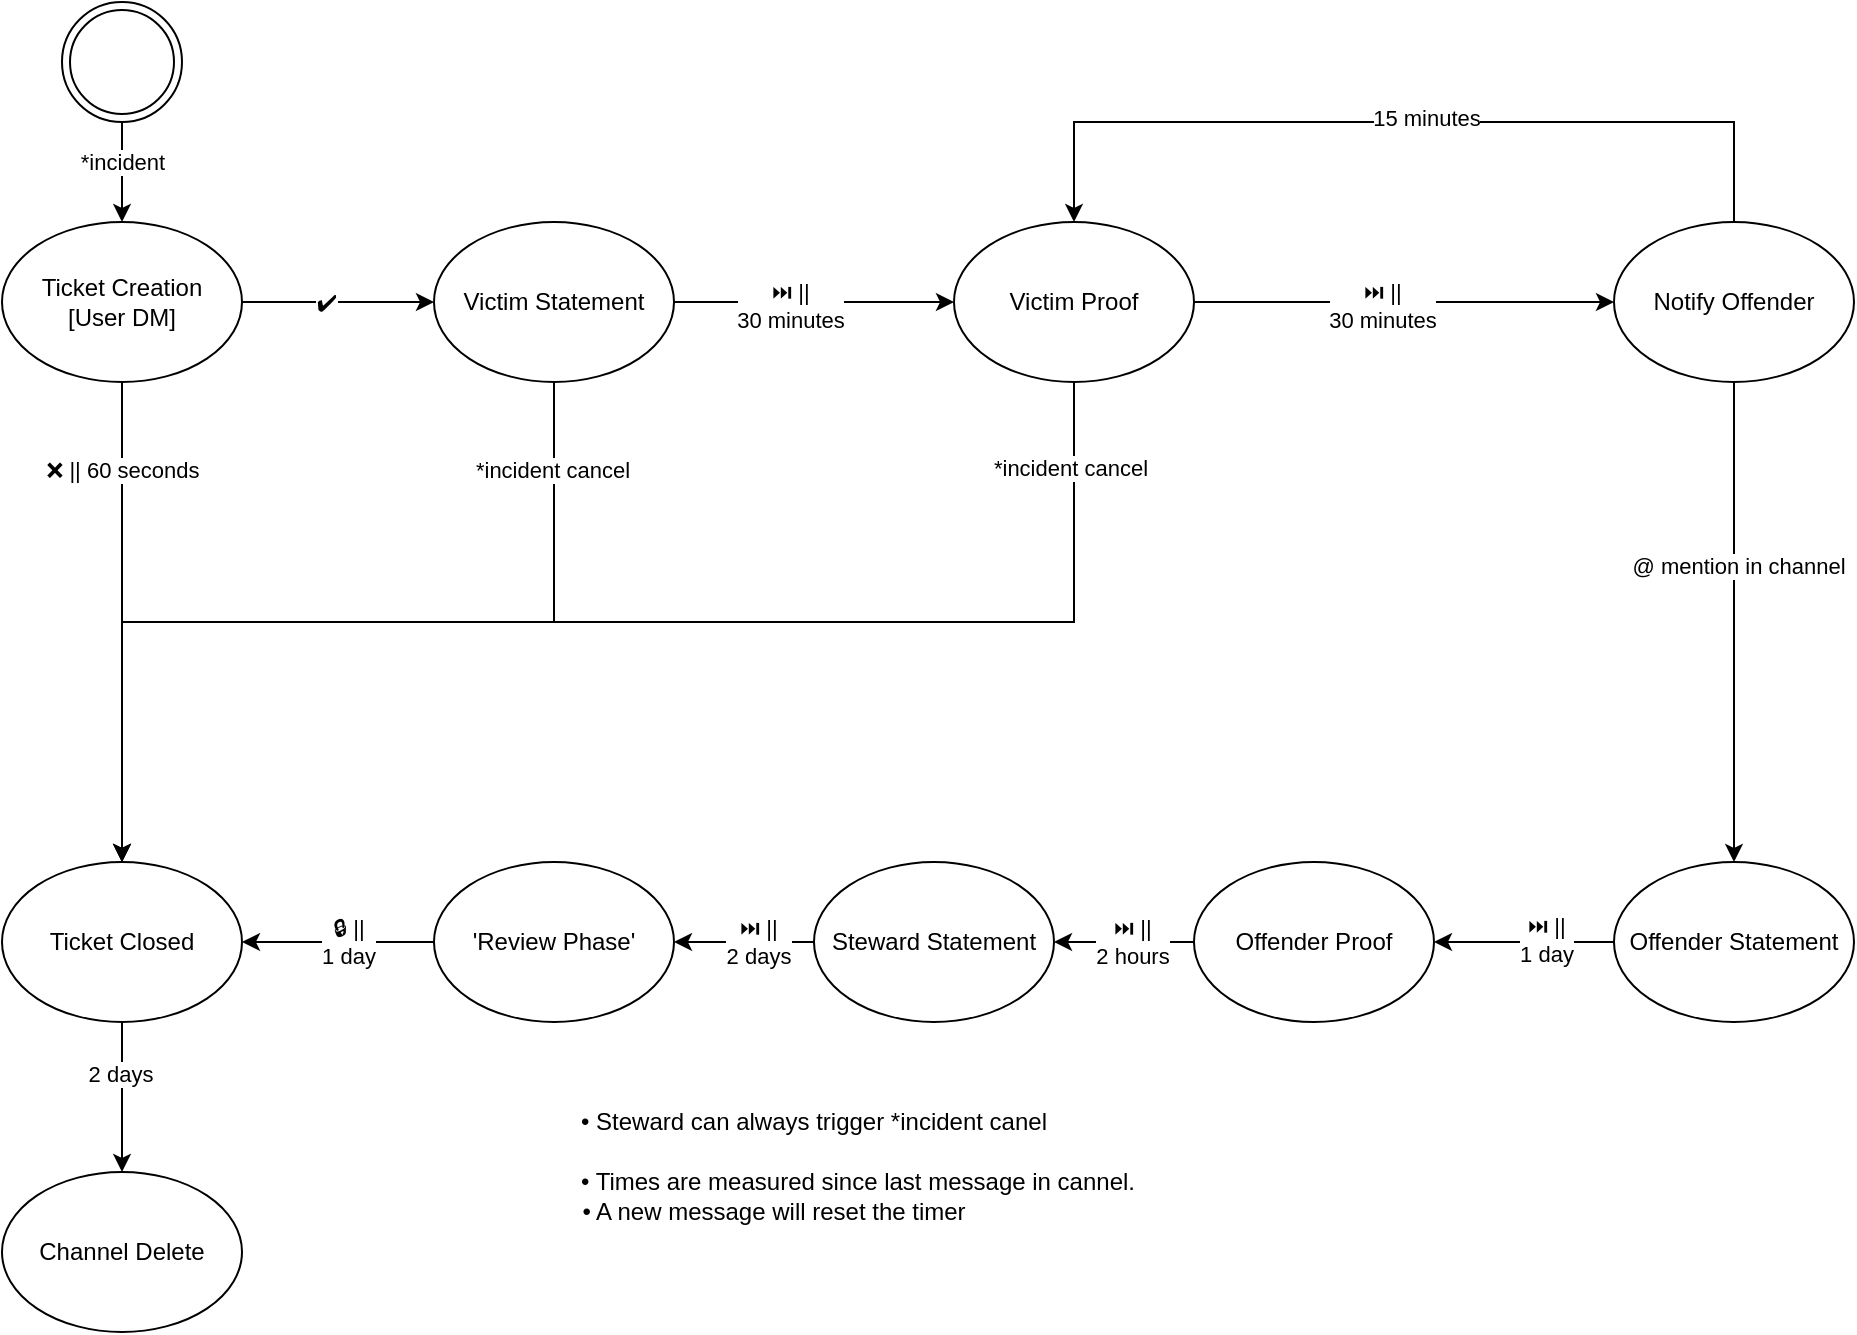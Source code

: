 <mxfile version="13.9.9" type="device"><diagram id="prtHgNgQTEPvFCAcTncT" name="Page-1"><mxGraphModel dx="1422" dy="822" grid="1" gridSize="10" guides="1" tooltips="1" connect="1" arrows="1" fold="1" page="1" pageScale="1" pageWidth="827" pageHeight="1169" math="0" shadow="0"><root><mxCell id="0"/><mxCell id="1" parent="0"/><mxCell id="_psoJqtIm8-eyCLjbMSt-3" style="edgeStyle=orthogonalEdgeStyle;rounded=0;orthogonalLoop=1;jettySize=auto;html=1;entryX=0.5;entryY=0;entryDx=0;entryDy=0;" edge="1" parent="1" source="_psoJqtIm8-eyCLjbMSt-1" target="_psoJqtIm8-eyCLjbMSt-18"><mxGeometry relative="1" as="geometry"><Array as="points"/></mxGeometry></mxCell><mxCell id="_psoJqtIm8-eyCLjbMSt-4" value="❌ || 60 seconds" style="edgeLabel;html=1;align=center;verticalAlign=middle;resizable=0;points=[];" vertex="1" connectable="0" parent="_psoJqtIm8-eyCLjbMSt-3"><mxGeometry x="-0.277" y="-2" relative="1" as="geometry"><mxPoint x="2" y="-43.43" as="offset"/></mxGeometry></mxCell><mxCell id="_psoJqtIm8-eyCLjbMSt-6" style="edgeStyle=orthogonalEdgeStyle;rounded=0;orthogonalLoop=1;jettySize=auto;html=1;entryX=0;entryY=0.5;entryDx=0;entryDy=0;" edge="1" parent="1" source="_psoJqtIm8-eyCLjbMSt-1" target="_psoJqtIm8-eyCLjbMSt-5"><mxGeometry relative="1" as="geometry"/></mxCell><mxCell id="_psoJqtIm8-eyCLjbMSt-7" value="✔️" style="edgeLabel;html=1;align=center;verticalAlign=middle;resizable=0;points=[];" vertex="1" connectable="0" parent="_psoJqtIm8-eyCLjbMSt-6"><mxGeometry x="0.265" y="2" relative="1" as="geometry"><mxPoint x="-18.57" y="2" as="offset"/></mxGeometry></mxCell><mxCell id="_psoJqtIm8-eyCLjbMSt-1" value="Ticket Creation&lt;br&gt;[User DM]" style="ellipse;whiteSpace=wrap;html=1;" vertex="1" parent="1"><mxGeometry x="54" y="110" width="120" height="80" as="geometry"/></mxCell><mxCell id="_psoJqtIm8-eyCLjbMSt-10" style="edgeStyle=orthogonalEdgeStyle;rounded=0;orthogonalLoop=1;jettySize=auto;html=1;entryX=0;entryY=0.5;entryDx=0;entryDy=0;" edge="1" parent="1" source="_psoJqtIm8-eyCLjbMSt-5" target="_psoJqtIm8-eyCLjbMSt-8"><mxGeometry relative="1" as="geometry"/></mxCell><mxCell id="_psoJqtIm8-eyCLjbMSt-11" value="⏭️ ||&lt;br&gt;30 minutes&lt;br&gt;" style="edgeLabel;html=1;align=center;verticalAlign=middle;resizable=0;points=[];" vertex="1" connectable="0" parent="_psoJqtIm8-eyCLjbMSt-10"><mxGeometry x="-0.181" y="-2" relative="1" as="geometry"><mxPoint as="offset"/></mxGeometry></mxCell><mxCell id="_psoJqtIm8-eyCLjbMSt-40" style="edgeStyle=orthogonalEdgeStyle;rounded=0;orthogonalLoop=1;jettySize=auto;html=1;entryX=0.5;entryY=0;entryDx=0;entryDy=0;" edge="1" parent="1" source="_psoJqtIm8-eyCLjbMSt-5" target="_psoJqtIm8-eyCLjbMSt-18"><mxGeometry relative="1" as="geometry"><Array as="points"><mxPoint x="330" y="310"/><mxPoint x="114" y="310"/></Array></mxGeometry></mxCell><mxCell id="_psoJqtIm8-eyCLjbMSt-42" value="*incident cancel" style="edgeLabel;html=1;align=center;verticalAlign=middle;resizable=0;points=[];" vertex="1" connectable="0" parent="_psoJqtIm8-eyCLjbMSt-40"><mxGeometry x="-0.806" y="-1" relative="1" as="geometry"><mxPoint as="offset"/></mxGeometry></mxCell><mxCell id="_psoJqtIm8-eyCLjbMSt-5" value="Victim Statement" style="ellipse;whiteSpace=wrap;html=1;" vertex="1" parent="1"><mxGeometry x="270" y="110" width="120" height="80" as="geometry"/></mxCell><mxCell id="_psoJqtIm8-eyCLjbMSt-13" style="edgeStyle=orthogonalEdgeStyle;rounded=0;orthogonalLoop=1;jettySize=auto;html=1;" edge="1" parent="1" source="_psoJqtIm8-eyCLjbMSt-8" target="_psoJqtIm8-eyCLjbMSt-12"><mxGeometry relative="1" as="geometry"/></mxCell><mxCell id="_psoJqtIm8-eyCLjbMSt-14" value="⏭️ ||&lt;br&gt;30 minutes" style="edgeLabel;html=1;align=center;verticalAlign=middle;resizable=0;points=[];" vertex="1" connectable="0" parent="_psoJqtIm8-eyCLjbMSt-13"><mxGeometry x="-0.107" y="-2" relative="1" as="geometry"><mxPoint as="offset"/></mxGeometry></mxCell><mxCell id="_psoJqtIm8-eyCLjbMSt-41" style="edgeStyle=orthogonalEdgeStyle;rounded=0;orthogonalLoop=1;jettySize=auto;html=1;entryX=0.5;entryY=0;entryDx=0;entryDy=0;" edge="1" parent="1" source="_psoJqtIm8-eyCLjbMSt-8" target="_psoJqtIm8-eyCLjbMSt-18"><mxGeometry relative="1" as="geometry"><Array as="points"><mxPoint x="590" y="310"/><mxPoint x="114" y="310"/></Array></mxGeometry></mxCell><mxCell id="_psoJqtIm8-eyCLjbMSt-43" value="*incident cancel" style="edgeLabel;html=1;align=center;verticalAlign=middle;resizable=0;points=[];" vertex="1" connectable="0" parent="_psoJqtIm8-eyCLjbMSt-41"><mxGeometry x="-0.881" y="-2" relative="1" as="geometry"><mxPoint as="offset"/></mxGeometry></mxCell><mxCell id="_psoJqtIm8-eyCLjbMSt-8" value="Victim Proof" style="ellipse;whiteSpace=wrap;html=1;" vertex="1" parent="1"><mxGeometry x="530" y="110" width="120" height="80" as="geometry"/></mxCell><mxCell id="_psoJqtIm8-eyCLjbMSt-20" style="edgeStyle=orthogonalEdgeStyle;rounded=0;orthogonalLoop=1;jettySize=auto;html=1;entryX=0.5;entryY=0;entryDx=0;entryDy=0;" edge="1" parent="1" source="_psoJqtIm8-eyCLjbMSt-12" target="_psoJqtIm8-eyCLjbMSt-15"><mxGeometry relative="1" as="geometry"/></mxCell><mxCell id="_psoJqtIm8-eyCLjbMSt-26" value="@ mention in channel" style="edgeLabel;html=1;align=center;verticalAlign=middle;resizable=0;points=[];" vertex="1" connectable="0" parent="_psoJqtIm8-eyCLjbMSt-20"><mxGeometry x="-0.237" y="2" relative="1" as="geometry"><mxPoint as="offset"/></mxGeometry></mxCell><mxCell id="_psoJqtIm8-eyCLjbMSt-47" style="edgeStyle=orthogonalEdgeStyle;rounded=0;orthogonalLoop=1;jettySize=auto;html=1;entryX=0.5;entryY=0;entryDx=0;entryDy=0;" edge="1" parent="1" source="_psoJqtIm8-eyCLjbMSt-12" target="_psoJqtIm8-eyCLjbMSt-8"><mxGeometry relative="1" as="geometry"><Array as="points"><mxPoint x="920" y="60"/><mxPoint x="590" y="60"/></Array></mxGeometry></mxCell><mxCell id="_psoJqtIm8-eyCLjbMSt-48" value="15 minutes" style="edgeLabel;html=1;align=center;verticalAlign=middle;resizable=0;points=[];" vertex="1" connectable="0" parent="_psoJqtIm8-eyCLjbMSt-47"><mxGeometry x="-0.048" y="-2" relative="1" as="geometry"><mxPoint as="offset"/></mxGeometry></mxCell><mxCell id="_psoJqtIm8-eyCLjbMSt-12" value="Notify Offender" style="ellipse;whiteSpace=wrap;html=1;" vertex="1" parent="1"><mxGeometry x="860" y="110" width="120" height="80" as="geometry"/></mxCell><mxCell id="_psoJqtIm8-eyCLjbMSt-21" style="edgeStyle=orthogonalEdgeStyle;rounded=0;orthogonalLoop=1;jettySize=auto;html=1;entryX=1;entryY=0.5;entryDx=0;entryDy=0;" edge="1" parent="1" source="_psoJqtIm8-eyCLjbMSt-15" target="_psoJqtIm8-eyCLjbMSt-16"><mxGeometry relative="1" as="geometry"/></mxCell><mxCell id="_psoJqtIm8-eyCLjbMSt-33" value="⏭️ ||&lt;br&gt;1 day" style="edgeLabel;html=1;align=center;verticalAlign=middle;resizable=0;points=[];" vertex="1" connectable="0" parent="_psoJqtIm8-eyCLjbMSt-21"><mxGeometry x="-0.238" y="-1" relative="1" as="geometry"><mxPoint as="offset"/></mxGeometry></mxCell><mxCell id="_psoJqtIm8-eyCLjbMSt-15" value="Offender Statement" style="ellipse;whiteSpace=wrap;html=1;" vertex="1" parent="1"><mxGeometry x="860" y="430" width="120" height="80" as="geometry"/></mxCell><mxCell id="_psoJqtIm8-eyCLjbMSt-22" style="edgeStyle=orthogonalEdgeStyle;rounded=0;orthogonalLoop=1;jettySize=auto;html=1;entryX=1;entryY=0.5;entryDx=0;entryDy=0;" edge="1" parent="1" source="_psoJqtIm8-eyCLjbMSt-16" target="_psoJqtIm8-eyCLjbMSt-17"><mxGeometry relative="1" as="geometry"/></mxCell><mxCell id="_psoJqtIm8-eyCLjbMSt-32" value="⏭️ ||&lt;br&gt;2 hours" style="edgeLabel;html=1;align=center;verticalAlign=middle;resizable=0;points=[];" vertex="1" connectable="0" parent="_psoJqtIm8-eyCLjbMSt-22"><mxGeometry x="0.167" y="1" relative="1" as="geometry"><mxPoint x="10.07" y="-1" as="offset"/></mxGeometry></mxCell><mxCell id="_psoJqtIm8-eyCLjbMSt-16" value="Offender Proof" style="ellipse;whiteSpace=wrap;html=1;" vertex="1" parent="1"><mxGeometry x="650" y="430" width="120" height="80" as="geometry"/></mxCell><mxCell id="_psoJqtIm8-eyCLjbMSt-23" style="edgeStyle=orthogonalEdgeStyle;rounded=0;orthogonalLoop=1;jettySize=auto;html=1;entryX=1;entryY=0.5;entryDx=0;entryDy=0;exitX=0;exitY=0.5;exitDx=0;exitDy=0;" edge="1" parent="1" source="_psoJqtIm8-eyCLjbMSt-34" target="_psoJqtIm8-eyCLjbMSt-18"><mxGeometry relative="1" as="geometry"/></mxCell><mxCell id="_psoJqtIm8-eyCLjbMSt-29" value="🔒 ||&lt;br&gt;1 day" style="edgeLabel;html=1;align=center;verticalAlign=middle;resizable=0;points=[];" vertex="1" connectable="0" parent="_psoJqtIm8-eyCLjbMSt-23"><mxGeometry x="0.264" y="1" relative="1" as="geometry"><mxPoint x="16.86" y="-1" as="offset"/></mxGeometry></mxCell><mxCell id="_psoJqtIm8-eyCLjbMSt-35" style="edgeStyle=orthogonalEdgeStyle;rounded=0;orthogonalLoop=1;jettySize=auto;html=1;entryX=1;entryY=0.5;entryDx=0;entryDy=0;" edge="1" parent="1" source="_psoJqtIm8-eyCLjbMSt-17" target="_psoJqtIm8-eyCLjbMSt-34"><mxGeometry relative="1" as="geometry"/></mxCell><mxCell id="_psoJqtIm8-eyCLjbMSt-39" value="⏭️ ||&lt;br&gt;2 days" style="edgeLabel;html=1;align=center;verticalAlign=middle;resizable=0;points=[];" vertex="1" connectable="0" parent="_psoJqtIm8-eyCLjbMSt-35"><mxGeometry x="-0.195" relative="1" as="geometry"><mxPoint as="offset"/></mxGeometry></mxCell><mxCell id="_psoJqtIm8-eyCLjbMSt-17" value="Steward Statement" style="ellipse;whiteSpace=wrap;html=1;" vertex="1" parent="1"><mxGeometry x="460" y="430" width="120" height="80" as="geometry"/></mxCell><mxCell id="_psoJqtIm8-eyCLjbMSt-24" style="edgeStyle=orthogonalEdgeStyle;rounded=0;orthogonalLoop=1;jettySize=auto;html=1;entryX=0.5;entryY=0;entryDx=0;entryDy=0;" edge="1" parent="1" source="_psoJqtIm8-eyCLjbMSt-18" target="_psoJqtIm8-eyCLjbMSt-19"><mxGeometry relative="1" as="geometry"/></mxCell><mxCell id="_psoJqtIm8-eyCLjbMSt-28" value="2 days" style="edgeLabel;html=1;align=center;verticalAlign=middle;resizable=0;points=[];" vertex="1" connectable="0" parent="_psoJqtIm8-eyCLjbMSt-24"><mxGeometry x="-0.326" y="-1" relative="1" as="geometry"><mxPoint as="offset"/></mxGeometry></mxCell><mxCell id="_psoJqtIm8-eyCLjbMSt-18" value="Ticket Closed" style="ellipse;whiteSpace=wrap;html=1;" vertex="1" parent="1"><mxGeometry x="54" y="430" width="120" height="80" as="geometry"/></mxCell><mxCell id="_psoJqtIm8-eyCLjbMSt-19" value="Channel Delete" style="ellipse;whiteSpace=wrap;html=1;" vertex="1" parent="1"><mxGeometry x="54" y="585" width="120" height="80" as="geometry"/></mxCell><mxCell id="_psoJqtIm8-eyCLjbMSt-34" value="'Review Phase'" style="ellipse;whiteSpace=wrap;html=1;" vertex="1" parent="1"><mxGeometry x="270" y="430" width="120" height="80" as="geometry"/></mxCell><mxCell id="_psoJqtIm8-eyCLjbMSt-37" style="edgeStyle=orthogonalEdgeStyle;rounded=0;orthogonalLoop=1;jettySize=auto;html=1;entryX=0.5;entryY=0;entryDx=0;entryDy=0;" edge="1" parent="1" source="_psoJqtIm8-eyCLjbMSt-36" target="_psoJqtIm8-eyCLjbMSt-1"><mxGeometry relative="1" as="geometry"/></mxCell><mxCell id="_psoJqtIm8-eyCLjbMSt-38" value="*incident" style="edgeLabel;html=1;align=center;verticalAlign=middle;resizable=0;points=[];" vertex="1" connectable="0" parent="_psoJqtIm8-eyCLjbMSt-37"><mxGeometry x="-0.204" relative="1" as="geometry"><mxPoint as="offset"/></mxGeometry></mxCell><mxCell id="_psoJqtIm8-eyCLjbMSt-36" value="" style="ellipse;shape=doubleEllipse;html=1;dashed=0;whitespace=wrap;aspect=fixed;" vertex="1" parent="1"><mxGeometry x="84" width="60" height="60" as="geometry"/></mxCell><mxCell id="_psoJqtIm8-eyCLjbMSt-44" value="• Steward can always trigger *incident canel" style="text;html=1;strokeColor=none;fillColor=none;align=center;verticalAlign=middle;whiteSpace=wrap;rounded=0;" vertex="1" parent="1"><mxGeometry x="340" y="550" width="240" height="20" as="geometry"/></mxCell><mxCell id="_psoJqtIm8-eyCLjbMSt-45" value="• Times are measured since last message in cannel.&lt;br&gt;" style="text;html=1;strokeColor=none;fillColor=none;align=center;verticalAlign=middle;whiteSpace=wrap;rounded=0;" vertex="1" parent="1"><mxGeometry x="342" y="577" width="280" height="25" as="geometry"/></mxCell><mxCell id="_psoJqtIm8-eyCLjbMSt-46" value="• A new message will reset the timer" style="text;html=1;strokeColor=none;fillColor=none;align=center;verticalAlign=middle;whiteSpace=wrap;rounded=0;" vertex="1" parent="1"><mxGeometry x="342" y="595" width="196" height="20" as="geometry"/></mxCell></root></mxGraphModel></diagram></mxfile>